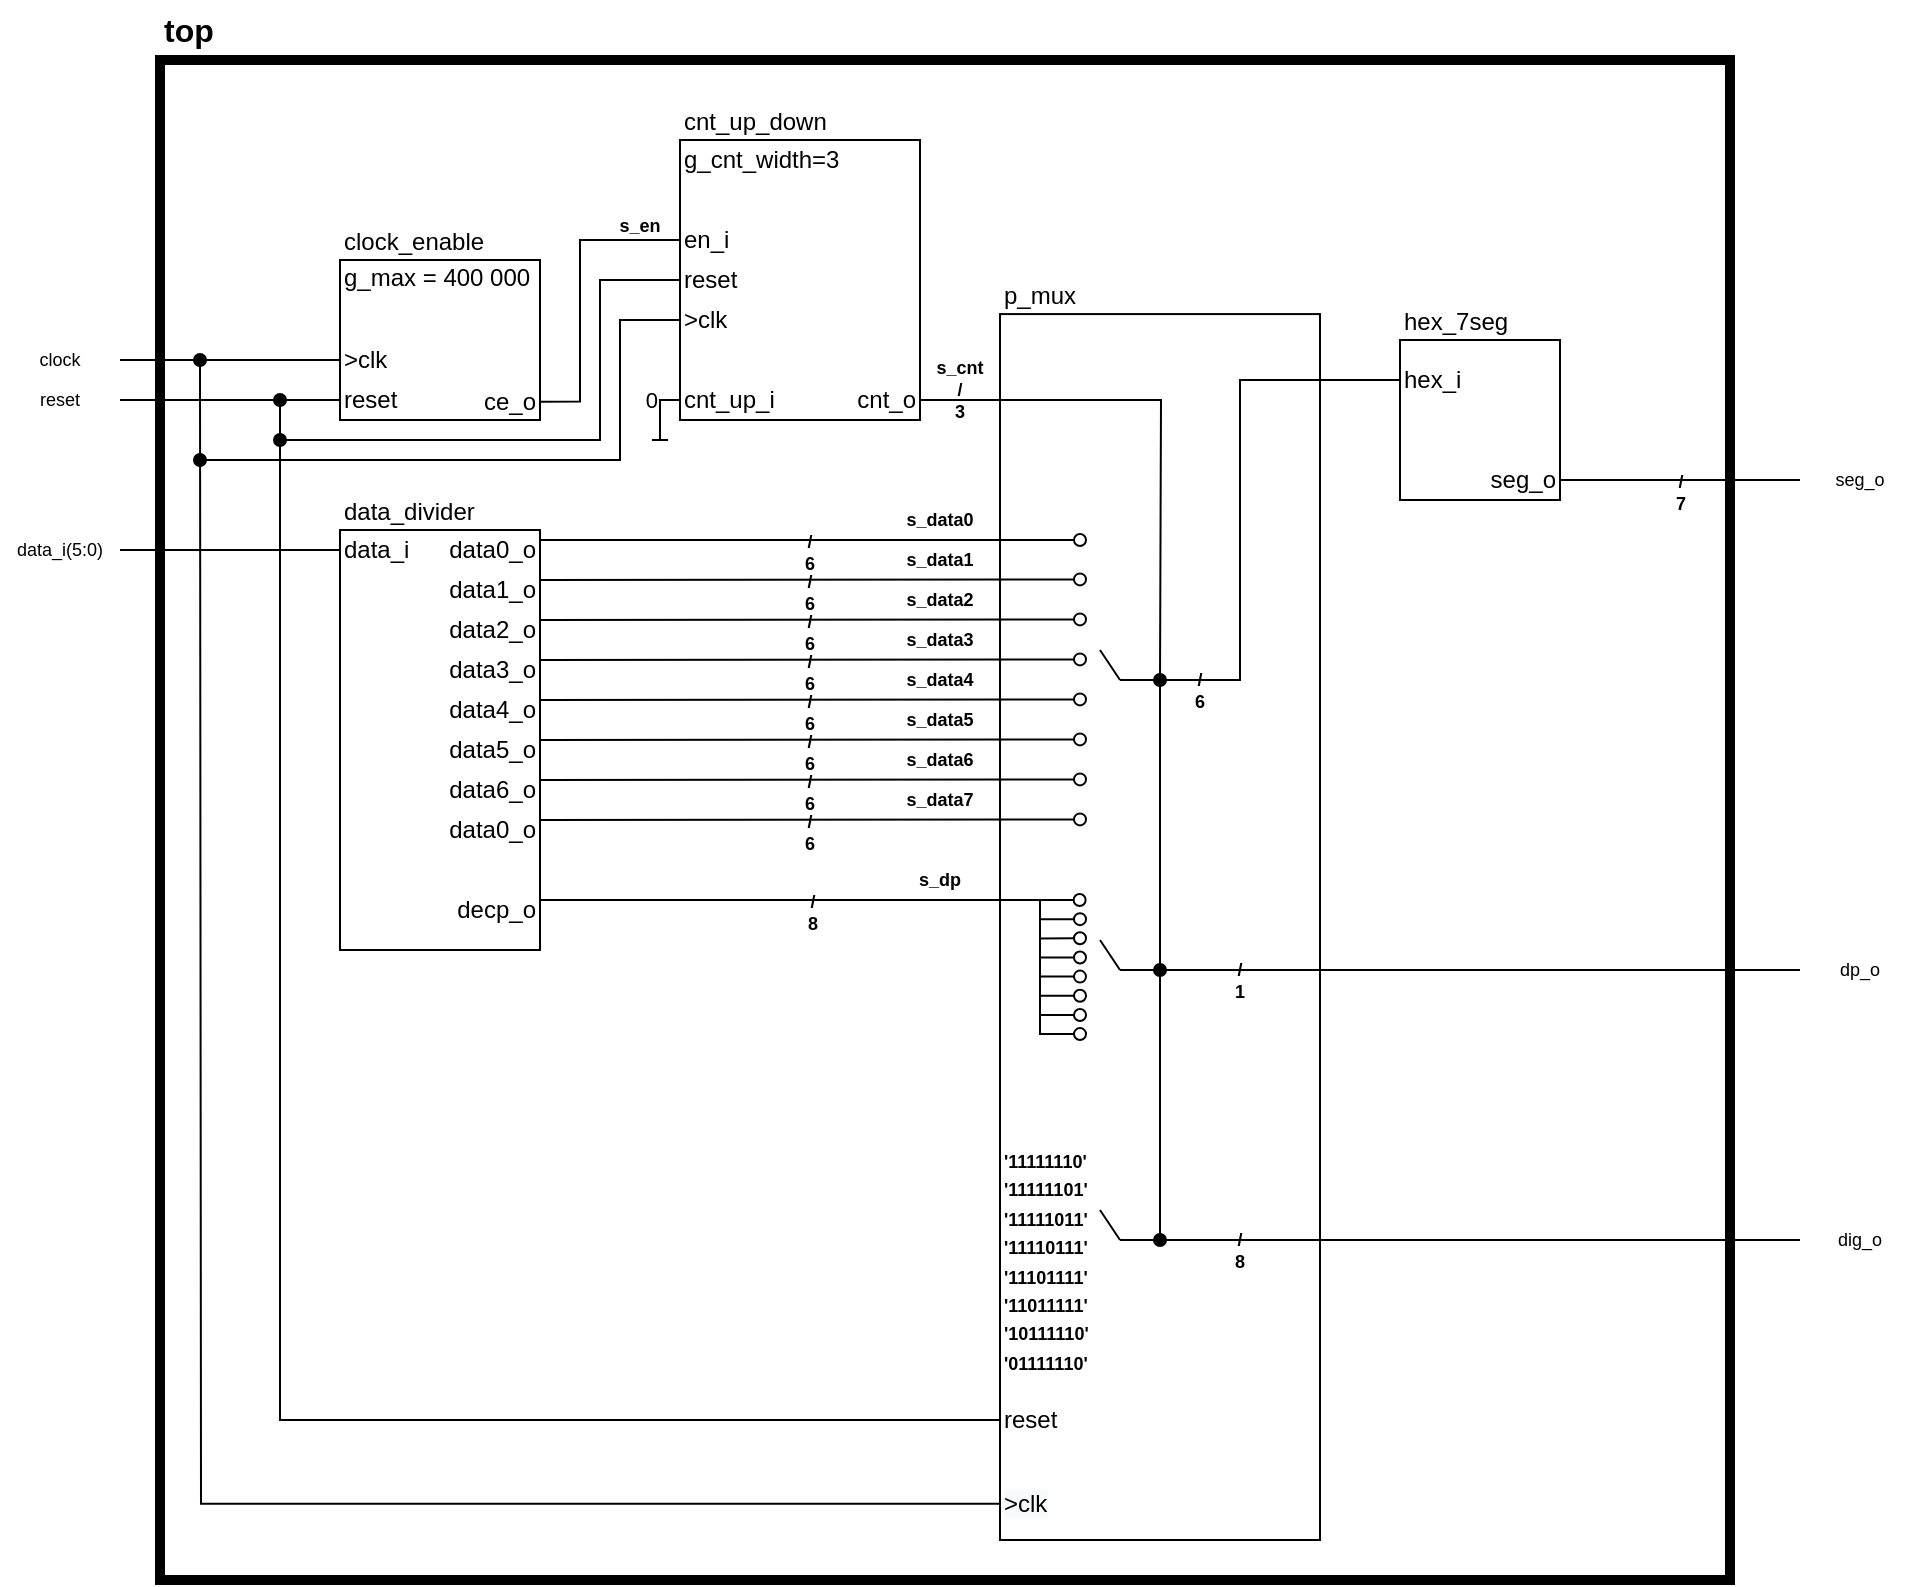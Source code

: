 <mxfile version="17.4.2" type="device"><diagram id="_sjZrB06BVr8JbNdTh6w" name="Page-1"><mxGraphModel dx="494" dy="305" grid="1" gridSize="10" guides="1" tooltips="1" connect="1" arrows="1" fold="1" page="1" pageScale="1" pageWidth="827" pageHeight="1169" math="0" shadow="0"><root><mxCell id="0"/><mxCell id="1" parent="0"/><mxCell id="IJgC-h1zw8oE7USquAbN-180" value="" style="rounded=0;whiteSpace=wrap;html=1;labelBackgroundColor=none;fontFamily=Helvetica;fontSize=9;fillColor=default;strokeWidth=5;" parent="1" vertex="1"><mxGeometry x="160" y="360" width="785" height="760" as="geometry"/></mxCell><mxCell id="IJgC-h1zw8oE7USquAbN-31" style="edgeStyle=orthogonalEdgeStyle;rounded=0;orthogonalLoop=1;jettySize=auto;html=1;exitX=1;exitY=0.5;exitDx=0;exitDy=0;endArrow=none;endFill=0;entryX=0;entryY=0.5;entryDx=0;entryDy=0;" parent="1" source="IJgC-h1zw8oE7USquAbN-6" target="IJgC-h1zw8oE7USquAbN-16" edge="1"><mxGeometry relative="1" as="geometry"><mxPoint x="430" y="525.2" as="targetPoint"/><Array as="points"><mxPoint x="370" y="530"/><mxPoint x="370" y="450"/></Array></mxGeometry></mxCell><mxCell id="IJgC-h1zw8oE7USquAbN-41" value="0" style="edgeStyle=orthogonalEdgeStyle;rounded=0;orthogonalLoop=1;jettySize=auto;html=1;exitX=0;exitY=0.5;exitDx=0;exitDy=0;endArrow=baseDash;endFill=0;align=right;labelBackgroundColor=none;" parent="1" source="IJgC-h1zw8oE7USquAbN-13" edge="1"><mxGeometry x="-0.333" relative="1" as="geometry"><mxPoint x="410" y="550" as="targetPoint"/><Array as="points"><mxPoint x="410" y="530"/></Array><mxPoint as="offset"/></mxGeometry></mxCell><mxCell id="IJgC-h1zw8oE7USquAbN-44" value="" style="group;fillColor=none;fontStyle=1" parent="1" vertex="1" connectable="0"><mxGeometry x="580" y="420" width="160" height="680" as="geometry"/></mxCell><mxCell id="IJgC-h1zw8oE7USquAbN-25" value="" style="rounded=0;whiteSpace=wrap;html=1;fillColor=default;" parent="IJgC-h1zw8oE7USquAbN-44" vertex="1"><mxGeometry y="67.042" width="160" height="612.958" as="geometry"/></mxCell><mxCell id="IJgC-h1zw8oE7USquAbN-27" value="p_mux" style="text;html=1;strokeColor=none;fillColor=none;align=left;verticalAlign=bottom;whiteSpace=wrap;rounded=0;" parent="IJgC-h1zw8oE7USquAbN-44" vertex="1"><mxGeometry y="23.637" width="160" height="43.404" as="geometry"/></mxCell><mxCell id="IJgC-h1zw8oE7USquAbN-29" value="reset" style="text;html=1;strokeColor=none;fillColor=none;align=left;verticalAlign=middle;whiteSpace=wrap;rounded=0;" parent="IJgC-h1zw8oE7USquAbN-44" vertex="1"><mxGeometry y="600" width="40" height="40" as="geometry"/></mxCell><mxCell id="IJgC-h1zw8oE7USquAbN-30" value="&lt;font style=&quot;font-size: 9px&quot;&gt;'11111110'&lt;br&gt;'11111101'&lt;br&gt;'11111011'&lt;br&gt;'11110111'&lt;br&gt;'11101111'&lt;br&gt;'11011111'&lt;br&gt;'10111110'&lt;br&gt;'01111110'&lt;/font&gt;" style="text;html=1;strokeColor=none;fillColor=none;align=left;verticalAlign=middle;whiteSpace=wrap;rounded=0;fontStyle=1" parent="IJgC-h1zw8oE7USquAbN-44" vertex="1"><mxGeometry y="480" width="60" height="120" as="geometry"/></mxCell><mxCell id="IJgC-h1zw8oE7USquAbN-112" value="" style="endArrow=oval;html=1;rounded=0;fontSize=9;edgeStyle=orthogonalEdgeStyle;endFill=0;" parent="IJgC-h1zw8oE7USquAbN-44" edge="1"><mxGeometry width="50" height="50" relative="1" as="geometry"><mxPoint x="20" y="369.576" as="sourcePoint"/><mxPoint x="40" y="379.153" as="targetPoint"/><Array as="points"><mxPoint x="20" y="369.576"/><mxPoint x="20" y="379.153"/><mxPoint x="40" y="379.153"/></Array></mxGeometry></mxCell><mxCell id="IJgC-h1zw8oE7USquAbN-113" value="" style="endArrow=oval;html=1;rounded=0;fontSize=9;edgeStyle=orthogonalEdgeStyle;endFill=0;" parent="IJgC-h1zw8oE7USquAbN-44" edge="1"><mxGeometry width="50" height="50" relative="1" as="geometry"><mxPoint x="20" y="379.153" as="sourcePoint"/><mxPoint x="40" y="388.731" as="targetPoint"/><Array as="points"><mxPoint x="20" y="379.153"/><mxPoint x="20" y="388.731"/><mxPoint x="40" y="388.731"/></Array></mxGeometry></mxCell><mxCell id="IJgC-h1zw8oE7USquAbN-114" value="" style="endArrow=oval;html=1;rounded=0;fontSize=9;edgeStyle=orthogonalEdgeStyle;endFill=0;" parent="IJgC-h1zw8oE7USquAbN-44" edge="1"><mxGeometry width="50" height="50" relative="1" as="geometry"><mxPoint x="20" y="388.731" as="sourcePoint"/><mxPoint x="40" y="398.308" as="targetPoint"/><Array as="points"><mxPoint x="20" y="388.731"/><mxPoint x="20" y="398.308"/><mxPoint x="40" y="398.308"/></Array></mxGeometry></mxCell><mxCell id="IJgC-h1zw8oE7USquAbN-115" value="" style="endArrow=oval;html=1;rounded=0;fontSize=9;edgeStyle=orthogonalEdgeStyle;endFill=0;" parent="IJgC-h1zw8oE7USquAbN-44" edge="1"><mxGeometry width="50" height="50" relative="1" as="geometry"><mxPoint x="20" y="398.308" as="sourcePoint"/><mxPoint x="40" y="407.886" as="targetPoint"/><Array as="points"><mxPoint x="20" y="398.308"/><mxPoint x="20" y="407.886"/><mxPoint x="40" y="407.886"/></Array></mxGeometry></mxCell><mxCell id="IJgC-h1zw8oE7USquAbN-110" value="" style="endArrow=oval;html=1;rounded=0;fontSize=9;edgeStyle=orthogonalEdgeStyle;endFill=0;" parent="IJgC-h1zw8oE7USquAbN-44" edge="1"><mxGeometry width="50" height="50" relative="1" as="geometry"><mxPoint x="20" y="359.998" as="sourcePoint"/><mxPoint x="40" y="369.576" as="targetPoint"/><Array as="points"><mxPoint x="20" y="359.998"/><mxPoint x="20" y="369.576"/><mxPoint x="40" y="369.576"/></Array></mxGeometry></mxCell><mxCell id="IJgC-h1zw8oE7USquAbN-121" value="" style="endArrow=oval;html=1;rounded=0;fontSize=9;edgeStyle=orthogonalEdgeStyle;endFill=0;" parent="IJgC-h1zw8oE7USquAbN-44" edge="1"><mxGeometry width="50" height="50" relative="1" as="geometry"><mxPoint x="20" y="407.886" as="sourcePoint"/><mxPoint x="40" y="417.463" as="targetPoint"/><Array as="points"><mxPoint x="20" y="407.886"/><mxPoint x="20" y="417.463"/><mxPoint x="40" y="417.463"/></Array></mxGeometry></mxCell><mxCell id="IJgC-h1zw8oE7USquAbN-122" value="" style="endArrow=oval;html=1;rounded=0;fontSize=9;edgeStyle=orthogonalEdgeStyle;endFill=0;" parent="IJgC-h1zw8oE7USquAbN-44" edge="1"><mxGeometry width="50" height="50" relative="1" as="geometry"><mxPoint x="20" y="417.463" as="sourcePoint"/><mxPoint x="40" y="427.041" as="targetPoint"/><Array as="points"><mxPoint x="20" y="417.463"/><mxPoint x="20" y="427.041"/><mxPoint x="40" y="427.041"/></Array></mxGeometry></mxCell><mxCell id="IJgC-h1zw8oE7USquAbN-131" value="" style="endArrow=none;html=1;rounded=0;fontSize=9;endFill=0;startArrow=oval;startFill=1;" parent="IJgC-h1zw8oE7USquAbN-44" edge="1"><mxGeometry width="50" height="50" relative="1" as="geometry"><mxPoint x="80" y="530" as="sourcePoint"/><mxPoint x="80" y="367.775" as="targetPoint"/></mxGeometry></mxCell><mxCell id="IJgC-h1zw8oE7USquAbN-150" value="&lt;b&gt;/&lt;br&gt;6&lt;br&gt;&lt;/b&gt;" style="text;html=1;strokeColor=none;fillColor=none;align=center;verticalAlign=middle;whiteSpace=wrap;rounded=0;labelBackgroundColor=none;fontFamily=Helvetica;fontSize=9;" parent="IJgC-h1zw8oE7USquAbN-44" vertex="1"><mxGeometry x="90" y="240" width="20" height="30" as="geometry"/></mxCell><mxCell id="IJgC-h1zw8oE7USquAbN-151" value="&lt;b&gt;/&lt;br&gt;1&lt;br&gt;&lt;/b&gt;" style="text;html=1;strokeColor=none;fillColor=none;align=center;verticalAlign=middle;whiteSpace=wrap;rounded=0;labelBackgroundColor=none;fontFamily=Helvetica;fontSize=9;" parent="IJgC-h1zw8oE7USquAbN-44" vertex="1"><mxGeometry x="100" y="390" width="40" height="20" as="geometry"/></mxCell><mxCell id="IJgC-h1zw8oE7USquAbN-169" value="&lt;b&gt;/&lt;br&gt;8&lt;/b&gt;" style="text;html=1;strokeColor=none;fillColor=none;align=center;verticalAlign=middle;whiteSpace=wrap;rounded=0;labelBackgroundColor=none;fontFamily=Helvetica;fontSize=9;" parent="IJgC-h1zw8oE7USquAbN-44" vertex="1"><mxGeometry x="100" y="520" width="40" height="30" as="geometry"/></mxCell><mxCell id="IJgC-h1zw8oE7USquAbN-172" value="&lt;b&gt;s_cnt&lt;br&gt;/&lt;br&gt;3&lt;/b&gt;" style="text;html=1;strokeColor=none;fillColor=none;align=center;verticalAlign=middle;whiteSpace=wrap;rounded=0;labelBackgroundColor=none;fontFamily=Helvetica;fontSize=9;" parent="IJgC-h1zw8oE7USquAbN-44" vertex="1"><mxGeometry x="-40" y="90" width="40" height="30" as="geometry"/></mxCell><mxCell id="IJgC-h1zw8oE7USquAbN-48" style="edgeStyle=orthogonalEdgeStyle;rounded=0;orthogonalLoop=1;jettySize=auto;html=1;exitX=0;exitY=0.5;exitDx=0;exitDy=0;endArrow=none;endFill=0;entryX=1;entryY=0.5;entryDx=0;entryDy=0;" parent="1" source="IJgC-h1zw8oE7USquAbN-9" target="IJgC-h1zw8oE7USquAbN-136" edge="1"><mxGeometry relative="1" as="geometry"><mxPoint x="140" y="525" as="targetPoint"/><Array as="points"><mxPoint x="140" y="530"/></Array></mxGeometry></mxCell><mxCell id="IJgC-h1zw8oE7USquAbN-125" style="edgeStyle=orthogonalEdgeStyle;rounded=0;orthogonalLoop=1;jettySize=auto;html=1;exitX=1;exitY=0.5;exitDx=0;exitDy=0;fontSize=9;endArrow=oval;endFill=1;" parent="1" source="IJgC-h1zw8oE7USquAbN-18" edge="1"><mxGeometry relative="1" as="geometry"><mxPoint x="660" y="670" as="targetPoint"/></mxGeometry></mxCell><mxCell id="IJgC-h1zw8oE7USquAbN-126" value="" style="endArrow=none;html=1;rounded=0;fontSize=9;endFill=0;startArrow=oval;startFill=1;" parent="1" edge="1"><mxGeometry width="50" height="50" relative="1" as="geometry"><mxPoint x="660" y="815" as="sourcePoint"/><mxPoint x="660" y="670" as="targetPoint"/></mxGeometry></mxCell><mxCell id="IJgC-h1zw8oE7USquAbN-127" value="" style="endArrow=none;html=1;rounded=0;fontSize=9;" parent="1" edge="1"><mxGeometry width="50" height="50" relative="1" as="geometry"><mxPoint x="659" y="815" as="sourcePoint"/><mxPoint x="640" y="815" as="targetPoint"/></mxGeometry></mxCell><mxCell id="IJgC-h1zw8oE7USquAbN-128" value="" style="endArrow=none;html=1;rounded=0;fontSize=9;" parent="1" edge="1"><mxGeometry width="50" height="50" relative="1" as="geometry"><mxPoint x="640" y="815" as="sourcePoint"/><mxPoint x="630" y="800" as="targetPoint"/></mxGeometry></mxCell><mxCell id="IJgC-h1zw8oE7USquAbN-129" value="" style="endArrow=none;html=1;rounded=0;fontSize=9;" parent="1" edge="1"><mxGeometry width="50" height="50" relative="1" as="geometry"><mxPoint x="659" y="670" as="sourcePoint"/><mxPoint x="640" y="670" as="targetPoint"/></mxGeometry></mxCell><mxCell id="IJgC-h1zw8oE7USquAbN-130" value="" style="endArrow=none;html=1;rounded=0;fontSize=9;" parent="1" edge="1"><mxGeometry width="50" height="50" relative="1" as="geometry"><mxPoint x="640" y="670" as="sourcePoint"/><mxPoint x="630" y="655" as="targetPoint"/></mxGeometry></mxCell><mxCell id="IJgC-h1zw8oE7USquAbN-132" value="" style="endArrow=none;html=1;rounded=0;fontSize=9;" parent="1" edge="1"><mxGeometry width="50" height="50" relative="1" as="geometry"><mxPoint x="659" y="950" as="sourcePoint"/><mxPoint x="640" y="950" as="targetPoint"/></mxGeometry></mxCell><mxCell id="IJgC-h1zw8oE7USquAbN-133" value="" style="endArrow=none;html=1;rounded=0;fontSize=9;" parent="1" edge="1"><mxGeometry width="50" height="50" relative="1" as="geometry"><mxPoint x="640" y="950" as="sourcePoint"/><mxPoint x="630" y="935" as="targetPoint"/></mxGeometry></mxCell><mxCell id="IJgC-h1zw8oE7USquAbN-134" style="edgeStyle=orthogonalEdgeStyle;rounded=0;orthogonalLoop=1;jettySize=auto;html=1;exitX=0;exitY=0.5;exitDx=0;exitDy=0;fontSize=9;startArrow=none;startFill=0;endArrow=none;endFill=0;" parent="1" source="IJgC-h1zw8oE7USquAbN-22" edge="1"><mxGeometry relative="1" as="geometry"><mxPoint x="660" y="670" as="targetPoint"/><mxPoint x="780" y="505" as="sourcePoint"/><Array as="points"><mxPoint x="700" y="520"/><mxPoint x="700" y="670"/></Array></mxGeometry></mxCell><mxCell id="IJgC-h1zw8oE7USquAbN-139" style="edgeStyle=orthogonalEdgeStyle;rounded=0;orthogonalLoop=1;jettySize=auto;html=1;exitX=0;exitY=0.5;exitDx=0;exitDy=0;fontSize=9;startArrow=none;startFill=0;endArrow=oval;endFill=1;" parent="1" source="IJgC-h1zw8oE7USquAbN-28" edge="1"><mxGeometry relative="1" as="geometry"><mxPoint x="180" y="510" as="targetPoint"/></mxGeometry></mxCell><mxCell id="IJgC-h1zw8oE7USquAbN-28" value="&lt;span style=&quot;color: rgb(0, 0, 0); font-family: helvetica; font-size: 12px; font-style: normal; font-weight: 400; letter-spacing: normal; text-align: left; text-indent: 0px; text-transform: none; word-spacing: 0px; background-color: rgb(248, 249, 250); display: inline; float: none;&quot;&gt;&amp;gt;clk&lt;/span&gt;" style="text;whiteSpace=wrap;html=1;verticalAlign=middle;" parent="1" vertex="1"><mxGeometry x="580" y="1063.737" width="40" height="36.267" as="geometry"/></mxCell><mxCell id="IJgC-h1zw8oE7USquAbN-135" value="clock" style="text;html=1;strokeColor=none;fillColor=none;align=center;verticalAlign=middle;whiteSpace=wrap;rounded=0;labelBackgroundColor=none;fontSize=9;" parent="1" vertex="1"><mxGeometry x="80" y="500" width="60" height="20" as="geometry"/></mxCell><mxCell id="IJgC-h1zw8oE7USquAbN-136" value="reset" style="text;html=1;strokeColor=none;fillColor=none;align=center;verticalAlign=middle;whiteSpace=wrap;rounded=0;labelBackgroundColor=none;fontSize=9;" parent="1" vertex="1"><mxGeometry x="80" y="520" width="60" height="20" as="geometry"/></mxCell><mxCell id="IJgC-h1zw8oE7USquAbN-137" style="edgeStyle=orthogonalEdgeStyle;rounded=0;orthogonalLoop=1;jettySize=auto;html=1;exitX=0;exitY=0.5;exitDx=0;exitDy=0;fontSize=9;startArrow=none;startFill=0;endArrow=oval;endFill=1;" parent="1" source="IJgC-h1zw8oE7USquAbN-29" edge="1"><mxGeometry relative="1" as="geometry"><mxPoint x="220" y="530" as="targetPoint"/><Array as="points"><mxPoint x="220" y="1040"/></Array></mxGeometry></mxCell><mxCell id="IJgC-h1zw8oE7USquAbN-138" style="edgeStyle=orthogonalEdgeStyle;rounded=0;orthogonalLoop=1;jettySize=auto;html=1;exitX=0;exitY=0.5;exitDx=0;exitDy=0;fontSize=9;startArrow=none;startFill=0;endArrow=oval;endFill=1;" parent="1" source="IJgC-h1zw8oE7USquAbN-14" edge="1"><mxGeometry relative="1" as="geometry"><mxPoint x="180" y="560" as="targetPoint"/><Array as="points"><mxPoint x="390" y="490"/><mxPoint x="390" y="560"/></Array></mxGeometry></mxCell><mxCell id="IJgC-h1zw8oE7USquAbN-140" style="edgeStyle=orthogonalEdgeStyle;rounded=0;orthogonalLoop=1;jettySize=auto;html=1;exitX=0;exitY=0.5;exitDx=0;exitDy=0;fontSize=9;startArrow=none;startFill=0;endArrow=oval;endFill=1;" parent="1" source="IJgC-h1zw8oE7USquAbN-15" edge="1"><mxGeometry relative="1" as="geometry"><mxPoint x="220" y="550" as="targetPoint"/><Array as="points"><mxPoint x="380" y="470"/><mxPoint x="380" y="550"/></Array></mxGeometry></mxCell><mxCell id="IJgC-h1zw8oE7USquAbN-45" value="/&#10;6" style="endArrow=oval;rounded=0;endFill=0;labelBackgroundColor=none;spacingTop=12;fontSize=9;verticalAlign=middle;fontStyle=1;fontFamily=Helvetica;" parent="1" edge="1"><mxGeometry width="50" height="50" relative="1" as="geometry"><mxPoint x="350" y="600" as="sourcePoint"/><mxPoint x="620" y="600" as="targetPoint"/></mxGeometry></mxCell><mxCell id="IJgC-h1zw8oE7USquAbN-58" value="&lt;b&gt;s_data0&lt;/b&gt;" style="text;html=1;strokeColor=none;fillColor=none;align=center;verticalAlign=middle;whiteSpace=wrap;rounded=0;fontSize=9;" parent="1" vertex="1"><mxGeometry x="520" y="580" width="60" height="20" as="geometry"/></mxCell><mxCell id="IJgC-h1zw8oE7USquAbN-102" value="&lt;b&gt;s_data7&lt;/b&gt;" style="text;html=1;strokeColor=none;fillColor=none;align=center;verticalAlign=middle;whiteSpace=wrap;rounded=0;fontSize=9;" parent="1" vertex="1"><mxGeometry x="520" y="720" width="60" height="20" as="geometry"/></mxCell><mxCell id="IJgC-h1zw8oE7USquAbN-99" value="&lt;b&gt;s_data6&lt;/b&gt;" style="text;html=1;strokeColor=none;fillColor=none;align=center;verticalAlign=middle;whiteSpace=wrap;rounded=0;fontSize=9;" parent="1" vertex="1"><mxGeometry x="520" y="700" width="60" height="20" as="geometry"/></mxCell><mxCell id="IJgC-h1zw8oE7USquAbN-96" value="&lt;b&gt;s_data5&lt;/b&gt;" style="text;html=1;strokeColor=none;fillColor=none;align=center;verticalAlign=middle;whiteSpace=wrap;rounded=0;fontSize=9;" parent="1" vertex="1"><mxGeometry x="520" y="680" width="60" height="20" as="geometry"/></mxCell><mxCell id="IJgC-h1zw8oE7USquAbN-93" value="&lt;b&gt;s_data4&lt;/b&gt;" style="text;html=1;strokeColor=none;fillColor=none;align=center;verticalAlign=middle;whiteSpace=wrap;rounded=0;fontSize=9;" parent="1" vertex="1"><mxGeometry x="520" y="660" width="60" height="20" as="geometry"/></mxCell><mxCell id="IJgC-h1zw8oE7USquAbN-90" value="&lt;b&gt;s_data3&lt;/b&gt;" style="text;html=1;strokeColor=none;fillColor=none;align=center;verticalAlign=middle;whiteSpace=wrap;rounded=0;fontSize=9;" parent="1" vertex="1"><mxGeometry x="520" y="640" width="60" height="20" as="geometry"/></mxCell><mxCell id="IJgC-h1zw8oE7USquAbN-87" value="&lt;b&gt;s_data2&lt;/b&gt;" style="text;html=1;strokeColor=none;fillColor=none;align=center;verticalAlign=middle;whiteSpace=wrap;rounded=0;fontSize=9;" parent="1" vertex="1"><mxGeometry x="520" y="620" width="60" height="20" as="geometry"/></mxCell><mxCell id="IJgC-h1zw8oE7USquAbN-84" value="&lt;b&gt;s_data1&lt;/b&gt;" style="text;html=1;strokeColor=none;fillColor=none;align=center;verticalAlign=middle;whiteSpace=wrap;rounded=0;fontSize=9;" parent="1" vertex="1"><mxGeometry x="520" y="600" width="60" height="20" as="geometry"/></mxCell><mxCell id="IJgC-h1zw8oE7USquAbN-143" value="/&#10;6" style="endArrow=oval;rounded=0;endFill=0;labelBackgroundColor=none;spacingTop=12;fontSize=9;verticalAlign=middle;fontStyle=1;fontFamily=Helvetica;" parent="1" edge="1"><mxGeometry width="50" height="50" relative="1" as="geometry"><mxPoint x="350" y="680" as="sourcePoint"/><mxPoint x="620.0" y="679.7" as="targetPoint"/></mxGeometry></mxCell><mxCell id="IJgC-h1zw8oE7USquAbN-144" value="/&#10;6" style="endArrow=oval;rounded=0;endFill=0;labelBackgroundColor=none;spacingTop=12;fontSize=9;verticalAlign=middle;fontStyle=1;fontFamily=Helvetica;" parent="1" edge="1"><mxGeometry width="50" height="50" relative="1" as="geometry"><mxPoint x="350" y="700" as="sourcePoint"/><mxPoint x="620.0" y="699.7" as="targetPoint"/></mxGeometry></mxCell><mxCell id="IJgC-h1zw8oE7USquAbN-145" value="/&#10;6" style="endArrow=oval;rounded=0;endFill=0;labelBackgroundColor=none;spacingTop=12;fontSize=9;verticalAlign=middle;fontStyle=1;fontFamily=Helvetica;" parent="1" edge="1"><mxGeometry width="50" height="50" relative="1" as="geometry"><mxPoint x="350" y="720" as="sourcePoint"/><mxPoint x="620.0" y="719.7" as="targetPoint"/></mxGeometry></mxCell><mxCell id="IJgC-h1zw8oE7USquAbN-146" value="/&#10;6" style="endArrow=oval;rounded=0;endFill=0;labelBackgroundColor=none;spacingTop=12;fontSize=9;verticalAlign=middle;fontStyle=1;fontFamily=Helvetica;" parent="1" edge="1"><mxGeometry width="50" height="50" relative="1" as="geometry"><mxPoint x="350" y="740" as="sourcePoint"/><mxPoint x="620.0" y="739.7" as="targetPoint"/></mxGeometry></mxCell><mxCell id="IJgC-h1zw8oE7USquAbN-147" value="/&#10;6" style="endArrow=oval;rounded=0;endFill=0;labelBackgroundColor=none;spacingTop=12;fontSize=9;verticalAlign=middle;fontStyle=1;fontFamily=Helvetica;" parent="1" edge="1"><mxGeometry width="50" height="50" relative="1" as="geometry"><mxPoint x="350" y="660" as="sourcePoint"/><mxPoint x="620.0" y="659.7" as="targetPoint"/></mxGeometry></mxCell><mxCell id="IJgC-h1zw8oE7USquAbN-148" value="/&#10;6" style="endArrow=oval;rounded=0;endFill=0;labelBackgroundColor=none;spacingTop=12;fontSize=9;verticalAlign=middle;fontStyle=1;fontFamily=Helvetica;" parent="1" edge="1"><mxGeometry width="50" height="50" relative="1" as="geometry"><mxPoint x="350" y="640" as="sourcePoint"/><mxPoint x="620.0" y="639.7" as="targetPoint"/></mxGeometry></mxCell><mxCell id="IJgC-h1zw8oE7USquAbN-149" value="/&#10;6" style="endArrow=oval;rounded=0;endFill=0;labelBackgroundColor=none;spacingTop=12;fontSize=9;verticalAlign=middle;fontStyle=1;fontFamily=Helvetica;" parent="1" edge="1"><mxGeometry width="50" height="50" relative="1" as="geometry"><mxPoint x="350" y="620" as="sourcePoint"/><mxPoint x="620.0" y="619.7" as="targetPoint"/></mxGeometry></mxCell><mxCell id="IJgC-h1zw8oE7USquAbN-107" value="" style="endArrow=oval;html=1;rounded=0;endFill=0;fontStyle=1" parent="1" edge="1"><mxGeometry width="50" height="50" relative="1" as="geometry"><mxPoint x="350" y="780" as="sourcePoint"/><mxPoint x="619.815" y="780" as="targetPoint"/></mxGeometry></mxCell><mxCell id="IJgC-h1zw8oE7USquAbN-109" value="/&lt;br&gt;8" style="edgeLabel;html=1;align=center;verticalAlign=middle;resizable=0;points=[];fontSize=9;labelBackgroundColor=none;spacingTop=14;fontStyle=1" parent="IJgC-h1zw8oE7USquAbN-107" vertex="1" connectable="0"><mxGeometry x="-0.062" y="2" relative="1" as="geometry"><mxPoint x="9" y="1" as="offset"/></mxGeometry></mxCell><mxCell id="IJgC-h1zw8oE7USquAbN-108" value="&lt;b&gt;s_dp&lt;/b&gt;" style="text;html=1;strokeColor=none;fillColor=none;align=center;verticalAlign=middle;whiteSpace=wrap;rounded=0;fontSize=9;" parent="1" vertex="1"><mxGeometry x="520" y="760" width="60" height="20" as="geometry"/></mxCell><mxCell id="IJgC-h1zw8oE7USquAbN-152" value="" style="endArrow=none;html=1;rounded=0;labelBackgroundColor=none;fontFamily=Helvetica;fontSize=9;entryX=0;entryY=0.5;entryDx=0;entryDy=0;" parent="1" target="IJgC-h1zw8oE7USquAbN-177" edge="1"><mxGeometry width="50" height="50" relative="1" as="geometry"><mxPoint x="660" y="815" as="sourcePoint"/><mxPoint x="980" y="815" as="targetPoint"/></mxGeometry></mxCell><mxCell id="IJgC-h1zw8oE7USquAbN-153" value="" style="endArrow=none;html=1;rounded=0;labelBackgroundColor=none;fontFamily=Helvetica;fontSize=9;entryX=0;entryY=0.5;entryDx=0;entryDy=0;" parent="1" target="IJgC-h1zw8oE7USquAbN-178" edge="1"><mxGeometry width="50" height="50" relative="1" as="geometry"><mxPoint x="660" y="950" as="sourcePoint"/><mxPoint x="980" y="950" as="targetPoint"/></mxGeometry></mxCell><mxCell id="IJgC-h1zw8oE7USquAbN-170" value="&lt;b&gt;/&lt;br&gt;7&lt;br&gt;&lt;/b&gt;" style="endArrow=none;html=1;rounded=0;labelBackgroundColor=none;fontFamily=Helvetica;fontSize=9;exitX=1;exitY=0.5;exitDx=0;exitDy=0;spacingTop=12;entryX=0;entryY=0.5;entryDx=0;entryDy=0;" parent="1" source="IJgC-h1zw8oE7USquAbN-23" target="IJgC-h1zw8oE7USquAbN-175" edge="1"><mxGeometry width="50" height="50" relative="1" as="geometry"><mxPoint x="870" y="610" as="sourcePoint"/><mxPoint x="980" y="565" as="targetPoint"/></mxGeometry></mxCell><mxCell id="IJgC-h1zw8oE7USquAbN-173" value="&lt;b&gt;s_en&lt;/b&gt;" style="text;html=1;strokeColor=none;fillColor=none;align=center;verticalAlign=middle;whiteSpace=wrap;rounded=0;labelBackgroundColor=none;fontFamily=Helvetica;fontSize=9;" parent="1" vertex="1"><mxGeometry x="380" y="435" width="40" height="15" as="geometry"/></mxCell><mxCell id="IJgC-h1zw8oE7USquAbN-175" value="seg_o" style="text;html=1;strokeColor=none;fillColor=none;align=center;verticalAlign=middle;whiteSpace=wrap;rounded=0;labelBackgroundColor=none;fontFamily=Helvetica;fontSize=9;fontStyle=0" parent="1" vertex="1"><mxGeometry x="980" y="560" width="60" height="20" as="geometry"/></mxCell><mxCell id="IJgC-h1zw8oE7USquAbN-177" value="dp_o" style="text;html=1;strokeColor=none;fillColor=none;align=center;verticalAlign=middle;whiteSpace=wrap;rounded=0;labelBackgroundColor=none;fontFamily=Helvetica;fontSize=9;fontStyle=0" parent="1" vertex="1"><mxGeometry x="980" y="800" width="60" height="30" as="geometry"/></mxCell><mxCell id="IJgC-h1zw8oE7USquAbN-178" value="dig_o" style="text;html=1;strokeColor=none;fillColor=none;align=center;verticalAlign=middle;whiteSpace=wrap;rounded=0;labelBackgroundColor=none;fontFamily=Helvetica;fontSize=9;fontStyle=0" parent="1" vertex="1"><mxGeometry x="980" y="935" width="60" height="30" as="geometry"/></mxCell><mxCell id="IJgC-h1zw8oE7USquAbN-181" value="&lt;b&gt;&lt;font style=&quot;font-size: 16px&quot;&gt;top&lt;/font&gt;&lt;/b&gt;" style="text;html=1;strokeColor=none;fillColor=none;align=left;verticalAlign=middle;whiteSpace=wrap;rounded=0;labelBackgroundColor=none;fontFamily=Helvetica;fontSize=9;" parent="1" vertex="1"><mxGeometry x="160" y="330" width="60" height="30" as="geometry"/></mxCell><mxCell id="H2P5wEr3heX5QysRIlFY-16" value="" style="group" parent="1" vertex="1" connectable="0"><mxGeometry x="250" y="575" width="100" height="230" as="geometry"/></mxCell><mxCell id="H2P5wEr3heX5QysRIlFY-4" value="" style="rounded=0;whiteSpace=wrap;html=1;" parent="H2P5wEr3heX5QysRIlFY-16" vertex="1"><mxGeometry y="20" width="100" height="210" as="geometry"/></mxCell><mxCell id="H2P5wEr3heX5QysRIlFY-5" value="data_i" style="text;html=1;strokeColor=none;fillColor=none;align=left;verticalAlign=middle;whiteSpace=wrap;rounded=0;" parent="H2P5wEr3heX5QysRIlFY-16" vertex="1"><mxGeometry y="20" width="50" height="20" as="geometry"/></mxCell><mxCell id="H2P5wEr3heX5QysRIlFY-6" value="data0_o" style="text;html=1;strokeColor=none;fillColor=none;align=right;verticalAlign=middle;whiteSpace=wrap;rounded=0;" parent="H2P5wEr3heX5QysRIlFY-16" vertex="1"><mxGeometry x="50" y="20" width="50" height="20" as="geometry"/></mxCell><mxCell id="H2P5wEr3heX5QysRIlFY-7" value="data_divider" style="text;html=1;strokeColor=none;fillColor=none;align=left;verticalAlign=bottom;whiteSpace=wrap;rounded=0;" parent="H2P5wEr3heX5QysRIlFY-16" vertex="1"><mxGeometry width="100" height="20" as="geometry"/></mxCell><mxCell id="H2P5wEr3heX5QysRIlFY-8" value="data1_o" style="text;html=1;strokeColor=none;fillColor=none;align=right;verticalAlign=middle;whiteSpace=wrap;rounded=0;" parent="H2P5wEr3heX5QysRIlFY-16" vertex="1"><mxGeometry x="50" y="40" width="50" height="20" as="geometry"/></mxCell><mxCell id="H2P5wEr3heX5QysRIlFY-9" value="data2_o" style="text;html=1;strokeColor=none;fillColor=none;align=right;verticalAlign=middle;whiteSpace=wrap;rounded=0;" parent="H2P5wEr3heX5QysRIlFY-16" vertex="1"><mxGeometry x="50" y="60" width="50" height="20" as="geometry"/></mxCell><mxCell id="H2P5wEr3heX5QysRIlFY-10" value="data6_o" style="text;html=1;strokeColor=none;fillColor=none;align=right;verticalAlign=middle;whiteSpace=wrap;rounded=0;" parent="H2P5wEr3heX5QysRIlFY-16" vertex="1"><mxGeometry x="50" y="140" width="50" height="20" as="geometry"/></mxCell><mxCell id="H2P5wEr3heX5QysRIlFY-11" value="data5_o" style="text;html=1;strokeColor=none;fillColor=none;align=right;verticalAlign=middle;whiteSpace=wrap;rounded=0;" parent="H2P5wEr3heX5QysRIlFY-16" vertex="1"><mxGeometry x="50" y="120" width="50" height="20" as="geometry"/></mxCell><mxCell id="H2P5wEr3heX5QysRIlFY-12" value="data4_o" style="text;html=1;strokeColor=none;fillColor=none;align=right;verticalAlign=middle;whiteSpace=wrap;rounded=0;" parent="H2P5wEr3heX5QysRIlFY-16" vertex="1"><mxGeometry x="50" y="100" width="50" height="20" as="geometry"/></mxCell><mxCell id="H2P5wEr3heX5QysRIlFY-13" value="data3_o" style="text;html=1;strokeColor=none;fillColor=none;align=right;verticalAlign=middle;whiteSpace=wrap;rounded=0;" parent="H2P5wEr3heX5QysRIlFY-16" vertex="1"><mxGeometry x="50" y="80" width="50" height="20" as="geometry"/></mxCell><mxCell id="H2P5wEr3heX5QysRIlFY-14" value="data0_o" style="text;html=1;strokeColor=none;fillColor=none;align=right;verticalAlign=middle;whiteSpace=wrap;rounded=0;" parent="H2P5wEr3heX5QysRIlFY-16" vertex="1"><mxGeometry x="50" y="160" width="50" height="20" as="geometry"/></mxCell><mxCell id="H2P5wEr3heX5QysRIlFY-15" value="decp_o" style="text;html=1;strokeColor=none;fillColor=none;align=right;verticalAlign=middle;whiteSpace=wrap;rounded=0;" parent="H2P5wEr3heX5QysRIlFY-16" vertex="1"><mxGeometry x="50" y="200" width="50" height="20" as="geometry"/></mxCell><mxCell id="H2P5wEr3heX5QysRIlFY-17" style="edgeStyle=orthogonalEdgeStyle;rounded=0;orthogonalLoop=1;jettySize=auto;html=1;exitX=0;exitY=0.5;exitDx=0;exitDy=0;endArrow=none;endFill=0;entryX=1;entryY=0.5;entryDx=0;entryDy=0;" parent="1" source="H2P5wEr3heX5QysRIlFY-5" target="H2P5wEr3heX5QysRIlFY-18" edge="1"><mxGeometry relative="1" as="geometry"><mxPoint x="140" y="605" as="targetPoint"/></mxGeometry></mxCell><mxCell id="H2P5wEr3heX5QysRIlFY-18" value="data_i(5:0)" style="text;html=1;strokeColor=none;fillColor=none;align=center;verticalAlign=middle;whiteSpace=wrap;rounded=0;labelBackgroundColor=none;fontSize=9;" parent="1" vertex="1"><mxGeometry x="80" y="590" width="60" height="30" as="geometry"/></mxCell><mxCell id="H2P5wEr3heX5QysRIlFY-31" style="edgeStyle=orthogonalEdgeStyle;rounded=0;orthogonalLoop=1;jettySize=auto;html=1;exitX=0;exitY=0.5;exitDx=0;exitDy=0;entryX=1;entryY=0.5;entryDx=0;entryDy=0;endArrow=none;endFill=0;" parent="1" source="IJgC-h1zw8oE7USquAbN-7" target="IJgC-h1zw8oE7USquAbN-135" edge="1"><mxGeometry relative="1" as="geometry"/></mxCell><mxCell id="H2P5wEr3heX5QysRIlFY-33" value="" style="group" parent="1" vertex="1" connectable="0"><mxGeometry x="250" y="440" width="100" height="100" as="geometry"/></mxCell><mxCell id="IJgC-h1zw8oE7USquAbN-4" value="" style="rounded=0;whiteSpace=wrap;html=1;" parent="H2P5wEr3heX5QysRIlFY-33" vertex="1"><mxGeometry y="20" width="100" height="80" as="geometry"/></mxCell><mxCell id="IJgC-h1zw8oE7USquAbN-9" value="reset" style="text;html=1;strokeColor=none;fillColor=none;align=left;verticalAlign=middle;whiteSpace=wrap;rounded=0;" parent="H2P5wEr3heX5QysRIlFY-33" vertex="1"><mxGeometry y="80" width="50" height="20" as="geometry"/></mxCell><mxCell id="IJgC-h1zw8oE7USquAbN-8" value="clock_enable" style="text;html=1;strokeColor=none;fillColor=none;align=left;verticalAlign=bottom;whiteSpace=wrap;rounded=0;" parent="H2P5wEr3heX5QysRIlFY-33" vertex="1"><mxGeometry width="100" height="20" as="geometry"/></mxCell><mxCell id="IJgC-h1zw8oE7USquAbN-6" value="ce_o" style="text;html=1;strokeColor=none;fillColor=none;align=right;verticalAlign=middle;whiteSpace=wrap;rounded=0;" parent="H2P5wEr3heX5QysRIlFY-33" vertex="1"><mxGeometry x="50" y="81.67" width="50" height="18.33" as="geometry"/></mxCell><mxCell id="IJgC-h1zw8oE7USquAbN-5" value="g_max = 400 000" style="text;html=1;strokeColor=none;fillColor=none;align=left;verticalAlign=middle;whiteSpace=wrap;rounded=0;" parent="H2P5wEr3heX5QysRIlFY-33" vertex="1"><mxGeometry y="20" width="100" height="18.33" as="geometry"/></mxCell><mxCell id="IJgC-h1zw8oE7USquAbN-7" value="&amp;gt;clk" style="text;html=1;strokeColor=none;fillColor=none;align=left;verticalAlign=middle;whiteSpace=wrap;rounded=0;" parent="H2P5wEr3heX5QysRIlFY-33" vertex="1"><mxGeometry y="60" width="60" height="20" as="geometry"/></mxCell><mxCell id="H2P5wEr3heX5QysRIlFY-35" value="" style="group" parent="1" vertex="1" connectable="0"><mxGeometry x="420" y="380" width="120" height="160" as="geometry"/></mxCell><mxCell id="IJgC-h1zw8oE7USquAbN-19" value="cnt_up_down" style="text;html=1;strokeColor=none;fillColor=none;align=left;verticalAlign=bottom;whiteSpace=wrap;rounded=0;" parent="H2P5wEr3heX5QysRIlFY-35" vertex="1"><mxGeometry width="120" height="20" as="geometry"/></mxCell><mxCell id="IJgC-h1zw8oE7USquAbN-12" value="" style="rounded=0;whiteSpace=wrap;html=1;" parent="H2P5wEr3heX5QysRIlFY-35" vertex="1"><mxGeometry y="20" width="120" height="140" as="geometry"/></mxCell><mxCell id="IJgC-h1zw8oE7USquAbN-13" value="cnt_up_i" style="text;html=1;strokeColor=none;fillColor=none;align=left;verticalAlign=middle;whiteSpace=wrap;rounded=0;" parent="H2P5wEr3heX5QysRIlFY-35" vertex="1"><mxGeometry y="140" width="45" height="20" as="geometry"/></mxCell><mxCell id="IJgC-h1zw8oE7USquAbN-14" value="&amp;gt;clk" style="text;html=1;strokeColor=none;fillColor=none;align=left;verticalAlign=middle;whiteSpace=wrap;rounded=0;" parent="H2P5wEr3heX5QysRIlFY-35" vertex="1"><mxGeometry y="100" width="45" height="20" as="geometry"/></mxCell><mxCell id="IJgC-h1zw8oE7USquAbN-15" value="reset" style="text;html=1;strokeColor=none;fillColor=none;align=left;verticalAlign=middle;whiteSpace=wrap;rounded=0;" parent="H2P5wEr3heX5QysRIlFY-35" vertex="1"><mxGeometry y="80" width="45" height="20" as="geometry"/></mxCell><mxCell id="IJgC-h1zw8oE7USquAbN-16" value="en_i" style="text;html=1;strokeColor=none;fillColor=none;align=left;verticalAlign=middle;whiteSpace=wrap;rounded=0;" parent="H2P5wEr3heX5QysRIlFY-35" vertex="1"><mxGeometry y="60" width="45" height="20" as="geometry"/></mxCell><mxCell id="IJgC-h1zw8oE7USquAbN-17" value="g_cnt_width=3" style="text;html=1;strokeColor=none;fillColor=none;align=left;verticalAlign=middle;whiteSpace=wrap;rounded=0;" parent="H2P5wEr3heX5QysRIlFY-35" vertex="1"><mxGeometry y="20" width="120" height="20" as="geometry"/></mxCell><mxCell id="IJgC-h1zw8oE7USquAbN-18" value="cnt_o" style="text;html=1;strokeColor=none;fillColor=none;align=right;verticalAlign=middle;whiteSpace=wrap;rounded=0;" parent="H2P5wEr3heX5QysRIlFY-35" vertex="1"><mxGeometry x="75" y="140" width="45" height="20" as="geometry"/></mxCell><mxCell id="H2P5wEr3heX5QysRIlFY-36" value="" style="group" parent="1" vertex="1" connectable="0"><mxGeometry x="780" y="480" width="80" height="100" as="geometry"/></mxCell><mxCell id="IJgC-h1zw8oE7USquAbN-21" value="" style="rounded=0;whiteSpace=wrap;html=1;" parent="H2P5wEr3heX5QysRIlFY-36" vertex="1"><mxGeometry y="20" width="80" height="80" as="geometry"/></mxCell><mxCell id="IJgC-h1zw8oE7USquAbN-22" value="hex_i" style="text;html=1;strokeColor=none;fillColor=none;align=left;verticalAlign=middle;whiteSpace=wrap;rounded=0;" parent="H2P5wEr3heX5QysRIlFY-36" vertex="1"><mxGeometry y="30" width="40" height="20" as="geometry"/></mxCell><mxCell id="IJgC-h1zw8oE7USquAbN-23" value="seg_o" style="text;html=1;strokeColor=none;fillColor=none;align=right;verticalAlign=middle;whiteSpace=wrap;rounded=0;" parent="H2P5wEr3heX5QysRIlFY-36" vertex="1"><mxGeometry x="40" y="80" width="40" height="20" as="geometry"/></mxCell><mxCell id="IJgC-h1zw8oE7USquAbN-24" value="hex_7seg" style="text;html=1;strokeColor=none;fillColor=none;align=left;verticalAlign=bottom;whiteSpace=wrap;rounded=0;" parent="H2P5wEr3heX5QysRIlFY-36" vertex="1"><mxGeometry width="80" height="20" as="geometry"/></mxCell></root></mxGraphModel></diagram></mxfile>